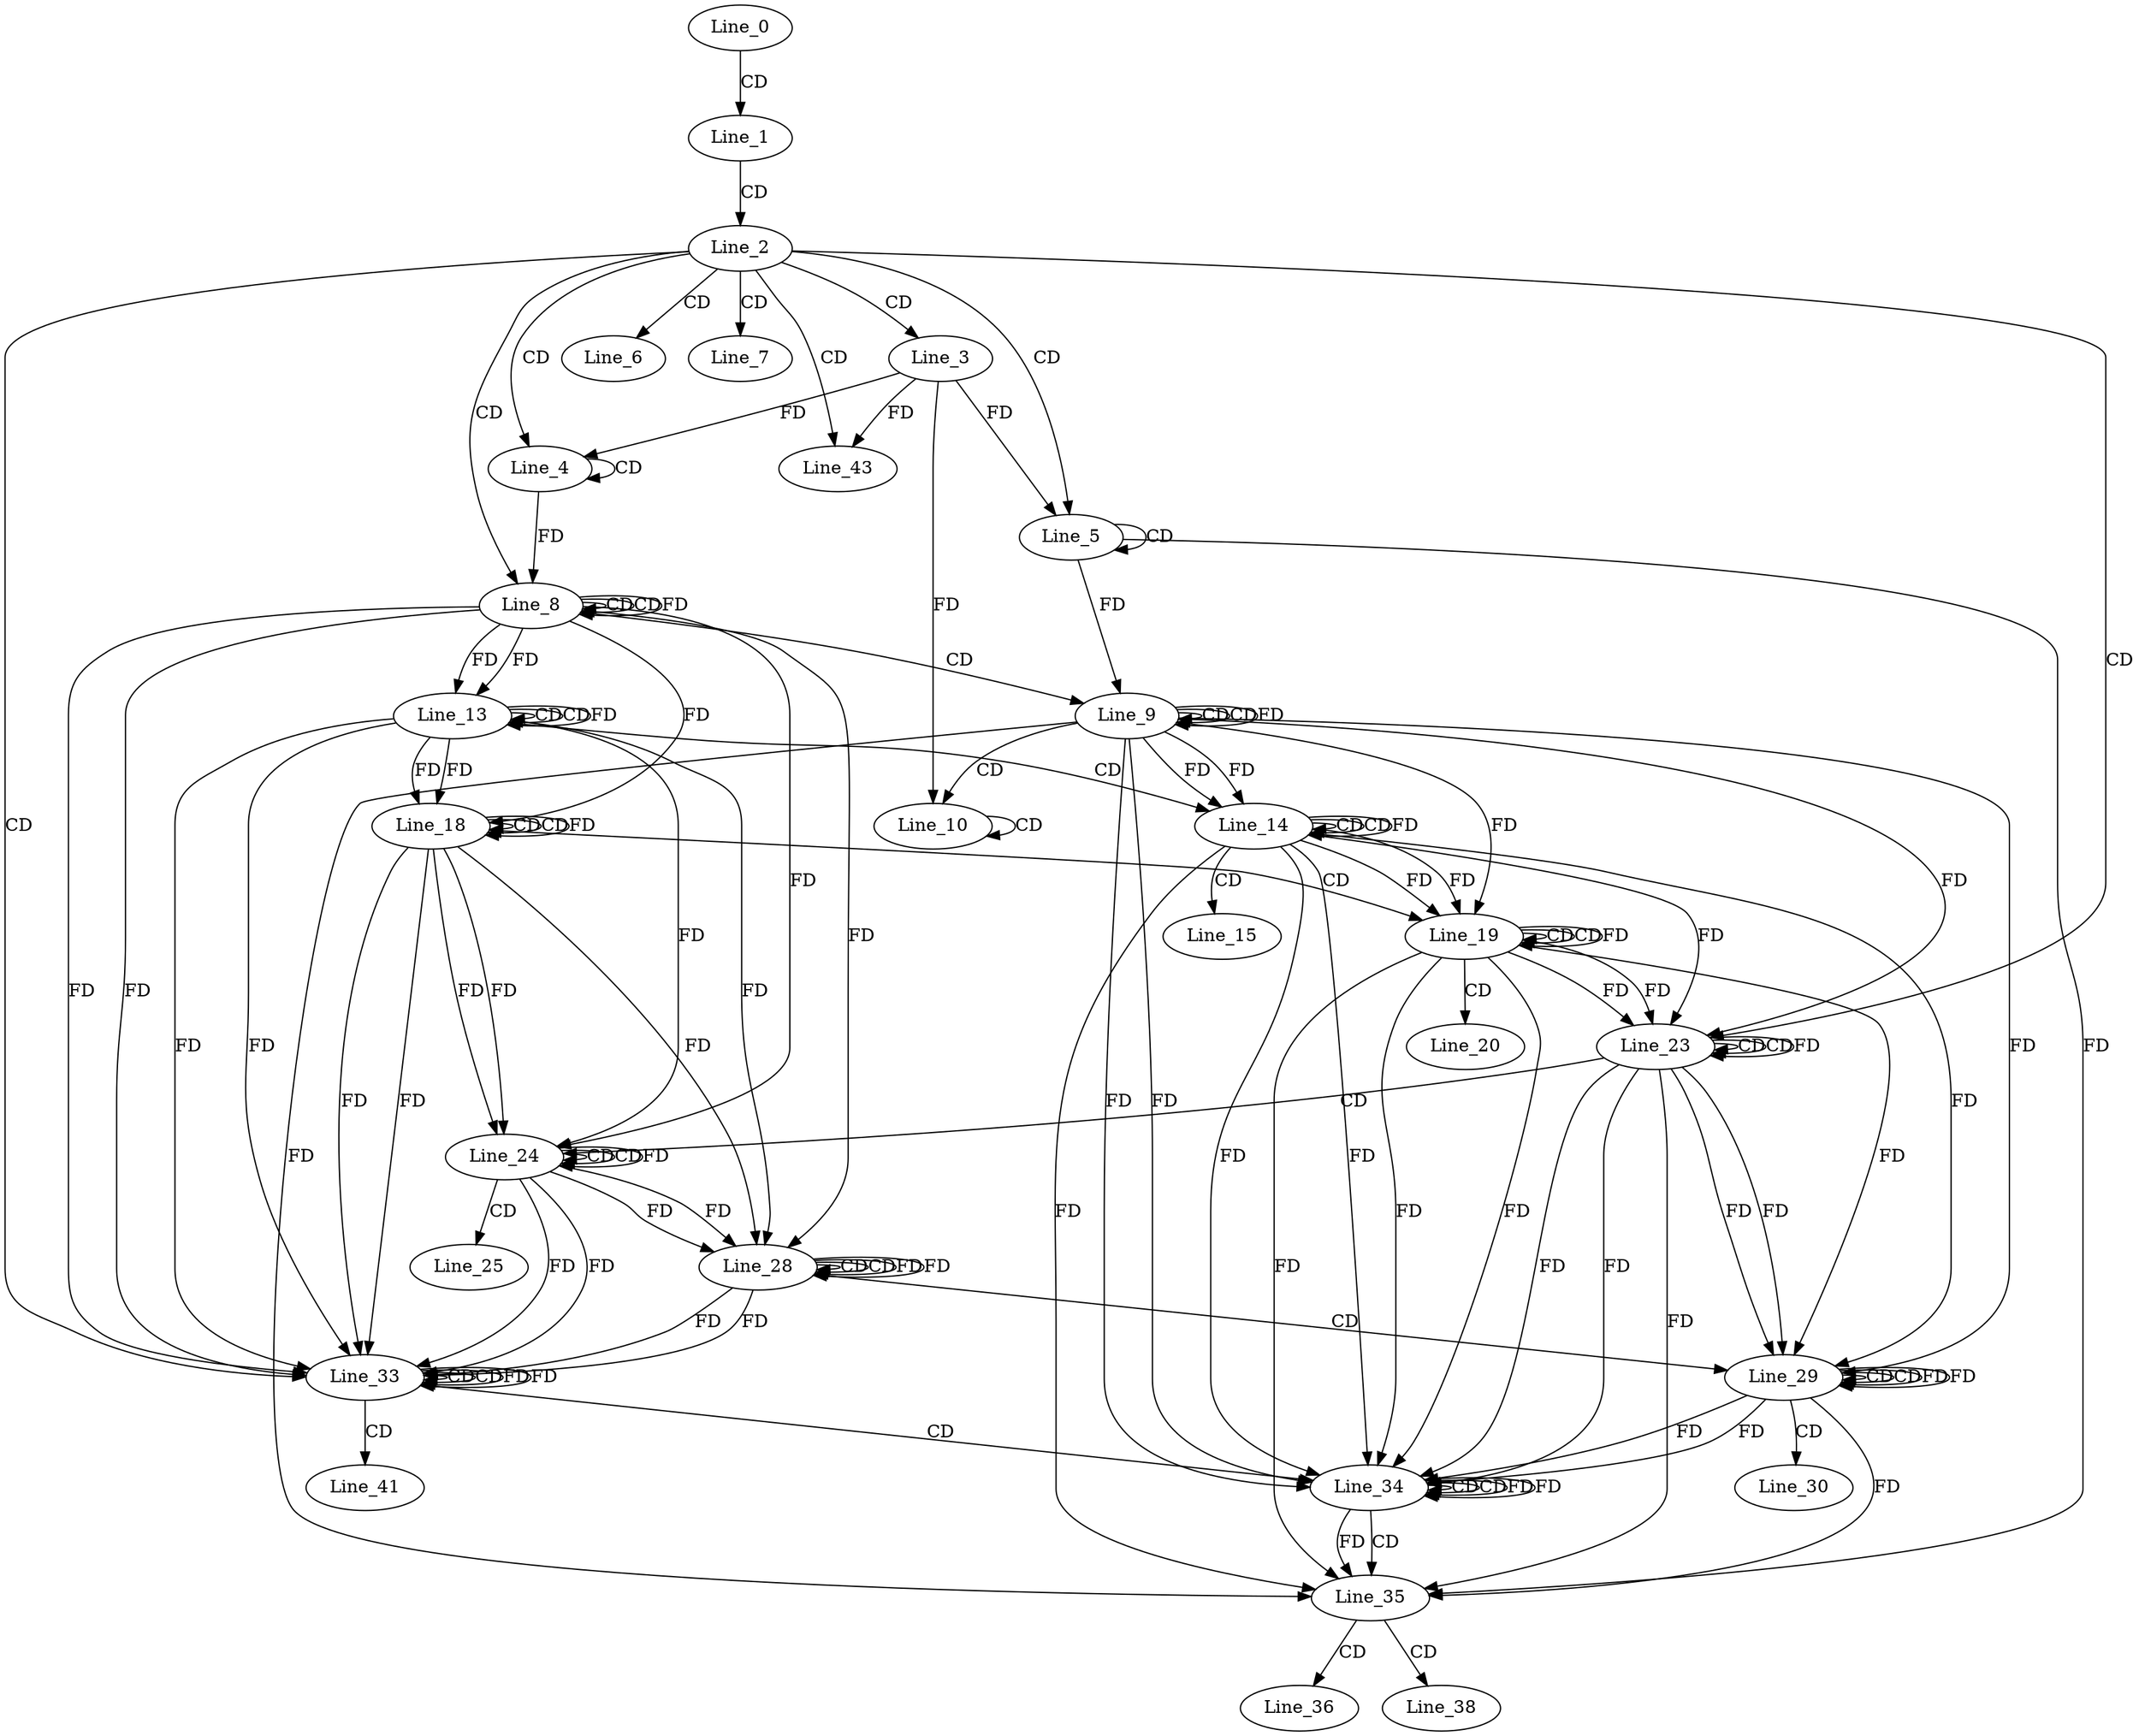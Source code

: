 digraph G {
  Line_0;
  Line_1;
  Line_2;
  Line_3;
  Line_4;
  Line_4;
  Line_5;
  Line_5;
  Line_6;
  Line_7;
  Line_8;
  Line_8;
  Line_8;
  Line_9;
  Line_9;
  Line_9;
  Line_10;
  Line_10;
  Line_13;
  Line_13;
  Line_13;
  Line_14;
  Line_14;
  Line_14;
  Line_15;
  Line_18;
  Line_18;
  Line_18;
  Line_19;
  Line_19;
  Line_19;
  Line_20;
  Line_23;
  Line_23;
  Line_23;
  Line_24;
  Line_24;
  Line_24;
  Line_25;
  Line_28;
  Line_28;
  Line_28;
  Line_29;
  Line_29;
  Line_29;
  Line_30;
  Line_33;
  Line_33;
  Line_33;
  Line_34;
  Line_34;
  Line_34;
  Line_35;
  Line_36;
  Line_38;
  Line_41;
  Line_43;
  Line_0 -> Line_1 [ label="CD" ];
  Line_1 -> Line_2 [ label="CD" ];
  Line_2 -> Line_3 [ label="CD" ];
  Line_2 -> Line_4 [ label="CD" ];
  Line_4 -> Line_4 [ label="CD" ];
  Line_3 -> Line_4 [ label="FD" ];
  Line_2 -> Line_5 [ label="CD" ];
  Line_5 -> Line_5 [ label="CD" ];
  Line_3 -> Line_5 [ label="FD" ];
  Line_2 -> Line_6 [ label="CD" ];
  Line_2 -> Line_7 [ label="CD" ];
  Line_2 -> Line_8 [ label="CD" ];
  Line_8 -> Line_8 [ label="CD" ];
  Line_4 -> Line_8 [ label="FD" ];
  Line_8 -> Line_8 [ label="CD" ];
  Line_8 -> Line_8 [ label="FD" ];
  Line_8 -> Line_9 [ label="CD" ];
  Line_9 -> Line_9 [ label="CD" ];
  Line_5 -> Line_9 [ label="FD" ];
  Line_9 -> Line_9 [ label="CD" ];
  Line_9 -> Line_9 [ label="FD" ];
  Line_9 -> Line_10 [ label="CD" ];
  Line_10 -> Line_10 [ label="CD" ];
  Line_3 -> Line_10 [ label="FD" ];
  Line_13 -> Line_13 [ label="CD" ];
  Line_8 -> Line_13 [ label="FD" ];
  Line_13 -> Line_13 [ label="CD" ];
  Line_13 -> Line_13 [ label="FD" ];
  Line_8 -> Line_13 [ label="FD" ];
  Line_13 -> Line_14 [ label="CD" ];
  Line_14 -> Line_14 [ label="CD" ];
  Line_9 -> Line_14 [ label="FD" ];
  Line_14 -> Line_14 [ label="CD" ];
  Line_14 -> Line_14 [ label="FD" ];
  Line_9 -> Line_14 [ label="FD" ];
  Line_14 -> Line_15 [ label="CD" ];
  Line_18 -> Line_18 [ label="CD" ];
  Line_13 -> Line_18 [ label="FD" ];
  Line_18 -> Line_18 [ label="CD" ];
  Line_18 -> Line_18 [ label="FD" ];
  Line_13 -> Line_18 [ label="FD" ];
  Line_8 -> Line_18 [ label="FD" ];
  Line_18 -> Line_19 [ label="CD" ];
  Line_19 -> Line_19 [ label="CD" ];
  Line_14 -> Line_19 [ label="FD" ];
  Line_19 -> Line_19 [ label="CD" ];
  Line_19 -> Line_19 [ label="FD" ];
  Line_14 -> Line_19 [ label="FD" ];
  Line_9 -> Line_19 [ label="FD" ];
  Line_19 -> Line_20 [ label="CD" ];
  Line_2 -> Line_23 [ label="CD" ];
  Line_23 -> Line_23 [ label="CD" ];
  Line_19 -> Line_23 [ label="FD" ];
  Line_23 -> Line_23 [ label="CD" ];
  Line_23 -> Line_23 [ label="FD" ];
  Line_19 -> Line_23 [ label="FD" ];
  Line_14 -> Line_23 [ label="FD" ];
  Line_9 -> Line_23 [ label="FD" ];
  Line_23 -> Line_24 [ label="CD" ];
  Line_24 -> Line_24 [ label="CD" ];
  Line_18 -> Line_24 [ label="FD" ];
  Line_24 -> Line_24 [ label="CD" ];
  Line_24 -> Line_24 [ label="FD" ];
  Line_18 -> Line_24 [ label="FD" ];
  Line_13 -> Line_24 [ label="FD" ];
  Line_8 -> Line_24 [ label="FD" ];
  Line_24 -> Line_25 [ label="CD" ];
  Line_28 -> Line_28 [ label="CD" ];
  Line_24 -> Line_28 [ label="FD" ];
  Line_28 -> Line_28 [ label="CD" ];
  Line_28 -> Line_28 [ label="FD" ];
  Line_24 -> Line_28 [ label="FD" ];
  Line_18 -> Line_28 [ label="FD" ];
  Line_13 -> Line_28 [ label="FD" ];
  Line_8 -> Line_28 [ label="FD" ];
  Line_28 -> Line_29 [ label="CD" ];
  Line_29 -> Line_29 [ label="CD" ];
  Line_23 -> Line_29 [ label="FD" ];
  Line_29 -> Line_29 [ label="CD" ];
  Line_29 -> Line_29 [ label="FD" ];
  Line_23 -> Line_29 [ label="FD" ];
  Line_19 -> Line_29 [ label="FD" ];
  Line_14 -> Line_29 [ label="FD" ];
  Line_9 -> Line_29 [ label="FD" ];
  Line_29 -> Line_30 [ label="CD" ];
  Line_2 -> Line_33 [ label="CD" ];
  Line_33 -> Line_33 [ label="CD" ];
  Line_28 -> Line_33 [ label="FD" ];
  Line_24 -> Line_33 [ label="FD" ];
  Line_18 -> Line_33 [ label="FD" ];
  Line_13 -> Line_33 [ label="FD" ];
  Line_8 -> Line_33 [ label="FD" ];
  Line_33 -> Line_33 [ label="CD" ];
  Line_33 -> Line_33 [ label="FD" ];
  Line_28 -> Line_33 [ label="FD" ];
  Line_24 -> Line_33 [ label="FD" ];
  Line_18 -> Line_33 [ label="FD" ];
  Line_13 -> Line_33 [ label="FD" ];
  Line_8 -> Line_33 [ label="FD" ];
  Line_33 -> Line_34 [ label="CD" ];
  Line_34 -> Line_34 [ label="CD" ];
  Line_29 -> Line_34 [ label="FD" ];
  Line_23 -> Line_34 [ label="FD" ];
  Line_19 -> Line_34 [ label="FD" ];
  Line_14 -> Line_34 [ label="FD" ];
  Line_9 -> Line_34 [ label="FD" ];
  Line_34 -> Line_34 [ label="CD" ];
  Line_34 -> Line_34 [ label="FD" ];
  Line_29 -> Line_34 [ label="FD" ];
  Line_23 -> Line_34 [ label="FD" ];
  Line_19 -> Line_34 [ label="FD" ];
  Line_14 -> Line_34 [ label="FD" ];
  Line_9 -> Line_34 [ label="FD" ];
  Line_34 -> Line_35 [ label="CD" ];
  Line_34 -> Line_35 [ label="FD" ];
  Line_29 -> Line_35 [ label="FD" ];
  Line_23 -> Line_35 [ label="FD" ];
  Line_19 -> Line_35 [ label="FD" ];
  Line_14 -> Line_35 [ label="FD" ];
  Line_9 -> Line_35 [ label="FD" ];
  Line_5 -> Line_35 [ label="FD" ];
  Line_35 -> Line_36 [ label="CD" ];
  Line_35 -> Line_38 [ label="CD" ];
  Line_33 -> Line_41 [ label="CD" ];
  Line_2 -> Line_43 [ label="CD" ];
  Line_3 -> Line_43 [ label="FD" ];
  Line_28 -> Line_28 [ label="FD" ];
  Line_29 -> Line_29 [ label="FD" ];
  Line_33 -> Line_33 [ label="FD" ];
  Line_34 -> Line_34 [ label="FD" ];
}
